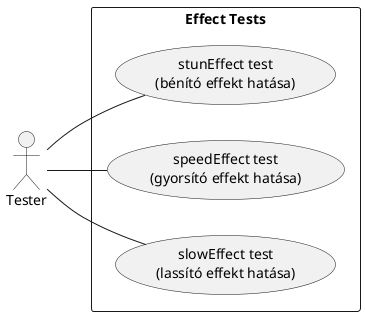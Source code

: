 @startuml Effect tests
left to right direction

actor "Tester" as t

rectangle "Effect Tests" {
    usecase "stunEffect test\n(bénító effekt hatása)" as test1
    usecase "speedEffect test\n(gyorsító effekt hatása)" as test2
    usecase "slowEffect test\n(lassító effekt hatása)" as test3
}

t -- test1
t -- test2
t -- test3

@enduml